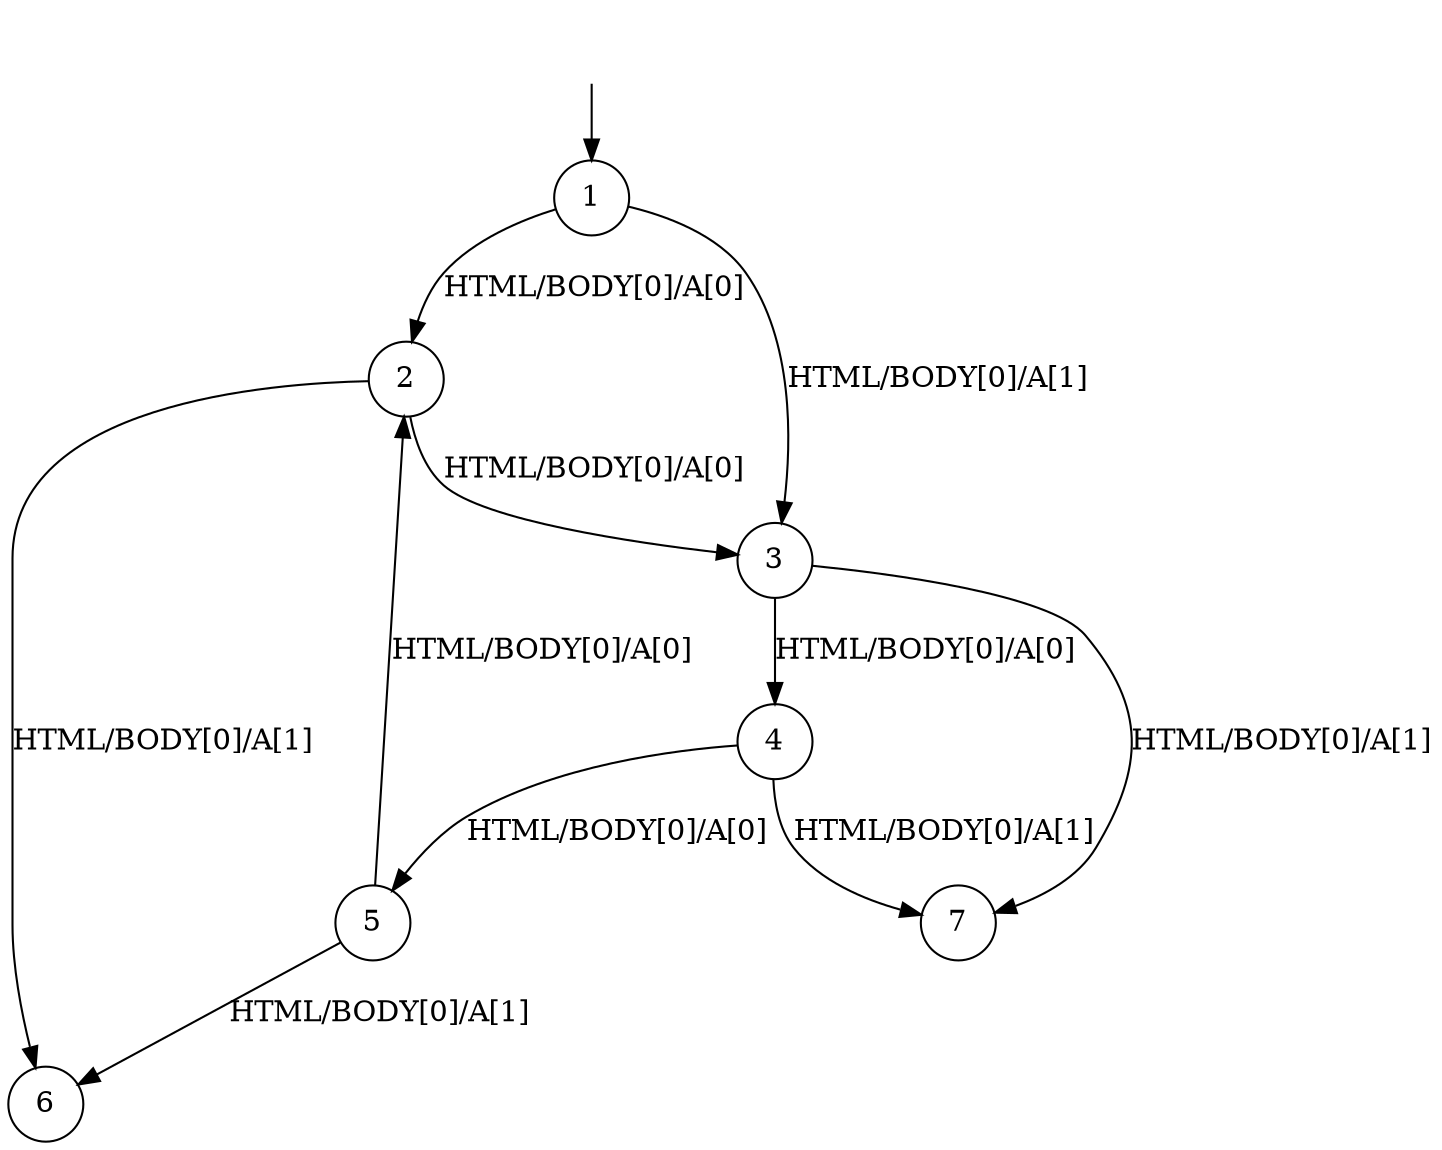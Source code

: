 digraph G {
  1 [shape=circle,label="1"]; ## 0,13,18,25
  1 -> 2 [label="HTML/BODY[0]/A[0]"]; ## 1
  1 -> 3 [label="HTML/BODY[0]/A[1]"]; ## 14,19,26
  2 [shape=circle,label="2"]; ## 2,10
  2 -> 3 [label="HTML/BODY[0]/A[0]"]; ## 3
  2 -> 6 [label="HTML/BODY[0]/A[1]"]; ## 11
  3 [shape=circle,label="3"]; ## 4,15,20,27
  3 -> 4 [label="HTML/BODY[0]/A[0]"]; ## 5,21,28
  3 -> 7 [label="HTML/BODY[0]/A[1]"]; ## 16
  4 [shape=circle,label="4"]; ## 6,22,29
  4 -> 5 [label="HTML/BODY[0]/A[0]"]; ## 7,30
  4 -> 7 [label="HTML/BODY[0]/A[1]"]; ## 23
  5 [shape=circle,label="5"]; ## 8,31
  5 -> 2 [label="HTML/BODY[0]/A[0]"]; ## 9
  5 -> 6 [label="HTML/BODY[0]/A[1]"]; ## 32
  6 [shape=circle,label="6"]; ## 12,33
  7 [shape=circle,label="7"]; ## 17,24
  0 [shape=none,label=""]; ## 0
  0 -> 1; ## 0
}
